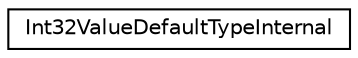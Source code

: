 digraph "类继承关系图"
{
 // LATEX_PDF_SIZE
  edge [fontname="Helvetica",fontsize="10",labelfontname="Helvetica",labelfontsize="10"];
  node [fontname="Helvetica",fontsize="10",shape=record];
  rankdir="LR";
  Node0 [label="Int32ValueDefaultTypeInternal",height=0.2,width=0.4,color="black", fillcolor="white", style="filled",URL="$structInt32ValueDefaultTypeInternal.html",tooltip=" "];
}
